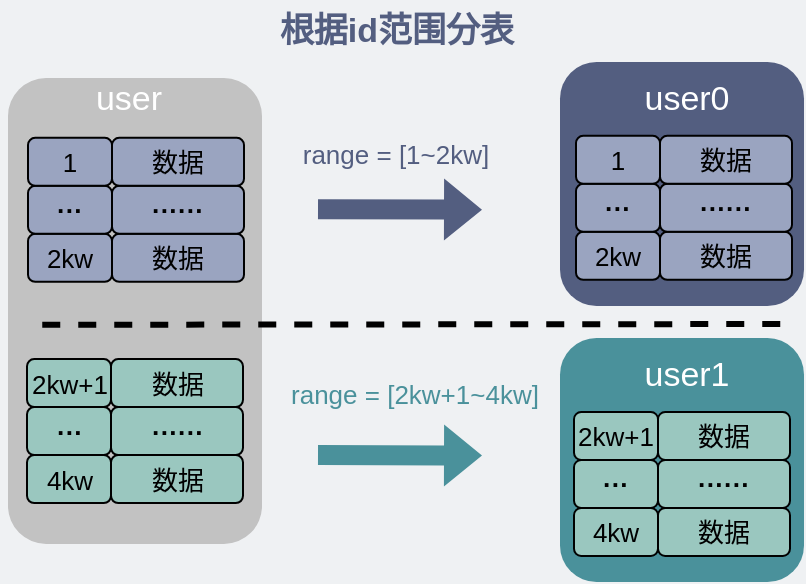 <mxfile version="18.0.5" type="github">
  <diagram id="3228e29e-7158-1315-38df-8450db1d8a1d" name="Page-1">
    <mxGraphModel dx="553" dy="-181" grid="0" gridSize="10" guides="1" tooltips="1" connect="1" arrows="1" fold="1" page="1" pageScale="1" pageWidth="370" pageHeight="220" background="#EFF1F3" math="0" shadow="0">
      <root>
        <mxCell id="0" />
        <mxCell id="1" parent="0" />
        <mxCell id="yyw1uqhGUR_v7xHCsKaX-17" value="&lt;font color=&quot;#ffffff&quot; style=&quot;font-size: 17px;&quot;&gt;&lt;span style=&quot;font-size: 17px;&quot;&gt;&lt;br style=&quot;font-size: 17px;&quot;&gt;&lt;/span&gt;&lt;/font&gt;" style="whiteSpace=wrap;html=1;aspect=fixed;rounded=1;strokeColor=none;fillColor=#535E80;fontSize=17;" parent="1" vertex="1">
          <mxGeometry x="287" y="925" width="122" height="122" as="geometry" />
        </mxCell>
        <mxCell id="yyw1uqhGUR_v7xHCsKaX-19" value="&lt;font color=&quot;#ffffff&quot; style=&quot;font-size: 17px;&quot;&gt;user0&lt;/font&gt;" style="text;html=1;strokeColor=none;fillColor=none;align=center;verticalAlign=middle;whiteSpace=wrap;rounded=0;dashed=1;fontColor=#535E80;fontSize=17;" parent="1" vertex="1">
          <mxGeometry x="323" y="933" width="55" height="22" as="geometry" />
        </mxCell>
        <mxCell id="GSjFHF2CIG4gb6S8epUb-2" value="" style="rounded=1;whiteSpace=wrap;html=1;fillColor=#C2C2C2;strokeColor=none;fontSize=17;" parent="1" vertex="1">
          <mxGeometry x="11" y="933" width="127" height="233" as="geometry" />
        </mxCell>
        <mxCell id="GSjFHF2CIG4gb6S8epUb-7" value="数据" style="rounded=1;whiteSpace=wrap;html=1;fillColor=#9AA4C0;strokeColor=default;fontColor=#000000;align=center;fontSize=13;" parent="1" vertex="1">
          <mxGeometry x="63" y="1010.93" width="66" height="24" as="geometry" />
        </mxCell>
        <mxCell id="GSjFHF2CIG4gb6S8epUb-8" value="&lt;font style=&quot;font-size: 13px;&quot;&gt;2kw&lt;/font&gt;" style="rounded=1;whiteSpace=wrap;html=1;fillColor=#9AA4C0;strokeColor=default;fontColor=#000000;fontSize=13;" parent="1" vertex="1">
          <mxGeometry x="21" y="1010.93" width="42" height="24" as="geometry" />
        </mxCell>
        <mxCell id="GSjFHF2CIG4gb6S8epUb-27" value="&lt;font color=&quot;#ffffff&quot; style=&quot;font-size: 17px;&quot;&gt;user&lt;/font&gt;" style="text;html=1;strokeColor=none;fillColor=none;align=center;verticalAlign=middle;whiteSpace=wrap;rounded=0;dashed=1;fontColor=#535E80;fontSize=17;" parent="1" vertex="1">
          <mxGeometry x="43.5" y="933" width="55" height="22" as="geometry" />
        </mxCell>
        <mxCell id="GSjFHF2CIG4gb6S8epUb-30" value="" style="endArrow=none;dashed=1;html=1;rounded=0;strokeWidth=3;strokeColor=#000000;fontSize=17;" parent="1" edge="1">
          <mxGeometry width="50" height="50" relative="1" as="geometry">
            <mxPoint x="28.13" y="1056.39" as="sourcePoint" />
            <mxPoint x="404" y="1056" as="targetPoint" />
          </mxGeometry>
        </mxCell>
        <mxCell id="GSjFHF2CIG4gb6S8epUb-32" value="&lt;font color=&quot;#535e80&quot;&gt;&lt;span style=&quot;font-size: 17px;&quot;&gt;&lt;b&gt;根据id范围分表&lt;/b&gt;&lt;/span&gt;&lt;/font&gt;" style="text;html=1;strokeColor=none;fillColor=none;align=center;verticalAlign=middle;whiteSpace=wrap;rounded=0;" parent="1" vertex="1">
          <mxGeometry x="143.5" y="894" width="123" height="31" as="geometry" />
        </mxCell>
        <mxCell id="GSjFHF2CIG4gb6S8epUb-42" value="" style="shape=image;html=1;verticalAlign=top;verticalLabelPosition=bottom;labelBackgroundColor=#ffffff;imageAspect=0;aspect=fixed;image=https://cdn1.iconfinder.com/data/icons/ionicons-outline-vol-1/512/cut-outline-128.png;fontSize=13;fontColor=#535E80;fillColor=#4A919B;" parent="1" vertex="1">
          <mxGeometry x="7" y="1043.87" width="26.13" height="26.13" as="geometry" />
        </mxCell>
        <mxCell id="SW3bWeaWtJsJV6UMWV42-2" value="" style="shape=flexArrow;endArrow=classic;html=1;rounded=0;strokeColor=none;fillColor=#4A919B;fontSize=17;" parent="1" edge="1">
          <mxGeometry width="50" height="50" relative="1" as="geometry">
            <mxPoint x="165.5" y="1121.53" as="sourcePoint" />
            <mxPoint x="248.5" y="1121.78" as="targetPoint" />
          </mxGeometry>
        </mxCell>
        <mxCell id="SW3bWeaWtJsJV6UMWV42-4" value="&lt;font color=&quot;#535e80&quot; style=&quot;font-size: 13px;&quot;&gt;range = [1~2kw]&lt;/font&gt;" style="text;html=1;strokeColor=none;fillColor=none;align=center;verticalAlign=middle;whiteSpace=wrap;rounded=0;fontSize=17;" parent="1" vertex="1">
          <mxGeometry x="153" y="950" width="104" height="41" as="geometry" />
        </mxCell>
        <mxCell id="SW3bWeaWtJsJV6UMWV42-5" value="&lt;font color=&quot;#4a919b&quot; style=&quot;font-size: 13px;&quot;&gt;range = [2kw+1~4kw]&lt;/font&gt;" style="text;html=1;strokeColor=none;fillColor=none;align=center;verticalAlign=middle;whiteSpace=wrap;rounded=0;fontSize=17;" parent="1" vertex="1">
          <mxGeometry x="149" y="1073.53" width="131" height="35.47" as="geometry" />
        </mxCell>
        <mxCell id="SW3bWeaWtJsJV6UMWV42-6" value="" style="shape=flexArrow;endArrow=classic;html=1;rounded=0;strokeColor=none;fillColor=#535E80;fontSize=17;" parent="1" edge="1">
          <mxGeometry width="50" height="50" relative="1" as="geometry">
            <mxPoint x="165.5" y="998.57" as="sourcePoint" />
            <mxPoint x="248.5" y="998.82" as="targetPoint" />
          </mxGeometry>
        </mxCell>
        <mxCell id="snNPx92-vVBy3uUKYPBh-11" value="······" style="rounded=1;whiteSpace=wrap;html=1;fillColor=#9AA4C0;strokeColor=default;fontColor=#000000;align=center;fontSize=13;fontStyle=1" vertex="1" parent="1">
          <mxGeometry x="63" y="986.93" width="66" height="24" as="geometry" />
        </mxCell>
        <mxCell id="snNPx92-vVBy3uUKYPBh-12" value="&lt;font style=&quot;font-size: 13px;&quot;&gt;···&lt;/font&gt;" style="rounded=1;whiteSpace=wrap;html=1;fillColor=#9AA4C0;strokeColor=default;fontColor=#000000;fontSize=13;fontStyle=1" vertex="1" parent="1">
          <mxGeometry x="21" y="986.93" width="42" height="24" as="geometry" />
        </mxCell>
        <mxCell id="snNPx92-vVBy3uUKYPBh-13" value="数据" style="rounded=1;whiteSpace=wrap;html=1;fillColor=#9AA4C0;strokeColor=default;fontColor=#000000;align=center;fontSize=13;" vertex="1" parent="1">
          <mxGeometry x="63" y="962.93" width="66" height="24" as="geometry" />
        </mxCell>
        <mxCell id="snNPx92-vVBy3uUKYPBh-14" value="&lt;font style=&quot;font-size: 13px;&quot;&gt;1&lt;/font&gt;" style="rounded=1;whiteSpace=wrap;html=1;fillColor=#9AA4C0;strokeColor=default;fontColor=#000000;fontSize=13;" vertex="1" parent="1">
          <mxGeometry x="21" y="962.93" width="42" height="24" as="geometry" />
        </mxCell>
        <mxCell id="snNPx92-vVBy3uUKYPBh-15" value="数据" style="rounded=1;whiteSpace=wrap;html=1;fillColor=#9AC7BF;strokeColor=default;fontColor=#000000;align=center;fontSize=13;" vertex="1" parent="1">
          <mxGeometry x="62.5" y="1121.53" width="66" height="24" as="geometry" />
        </mxCell>
        <mxCell id="snNPx92-vVBy3uUKYPBh-16" value="&lt;font style=&quot;font-size: 13px;&quot;&gt;4kw&lt;/font&gt;" style="rounded=1;whiteSpace=wrap;html=1;fillColor=#9AC7BF;strokeColor=default;fontColor=#000000;fontSize=13;" vertex="1" parent="1">
          <mxGeometry x="20.5" y="1121.53" width="42" height="24" as="geometry" />
        </mxCell>
        <mxCell id="snNPx92-vVBy3uUKYPBh-17" value="······" style="rounded=1;whiteSpace=wrap;html=1;fillColor=#9AC7BF;strokeColor=default;fontColor=#000000;align=center;fontSize=13;fontStyle=1" vertex="1" parent="1">
          <mxGeometry x="62.5" y="1097.53" width="66" height="24" as="geometry" />
        </mxCell>
        <mxCell id="snNPx92-vVBy3uUKYPBh-18" value="&lt;font style=&quot;font-size: 13px;&quot;&gt;···&lt;/font&gt;" style="rounded=1;whiteSpace=wrap;html=1;fillColor=#9AC7BF;strokeColor=default;fontColor=#000000;fontSize=13;fontStyle=1" vertex="1" parent="1">
          <mxGeometry x="20.5" y="1097.53" width="42" height="24" as="geometry" />
        </mxCell>
        <mxCell id="snNPx92-vVBy3uUKYPBh-19" value="数据" style="rounded=1;whiteSpace=wrap;html=1;fillColor=#9AC7BF;strokeColor=default;fontColor=#000000;align=center;fontSize=13;" vertex="1" parent="1">
          <mxGeometry x="62.5" y="1073.53" width="66" height="24" as="geometry" />
        </mxCell>
        <mxCell id="snNPx92-vVBy3uUKYPBh-20" value="2kw+1" style="rounded=1;whiteSpace=wrap;html=1;fillColor=#9AC7BF;strokeColor=default;fontColor=#000000;fontSize=13;" vertex="1" parent="1">
          <mxGeometry x="20.5" y="1073.53" width="42" height="24" as="geometry" />
        </mxCell>
        <mxCell id="snNPx92-vVBy3uUKYPBh-21" value="数据" style="rounded=1;whiteSpace=wrap;html=1;fillColor=#9AA4C0;strokeColor=default;fontColor=#000000;align=center;fontSize=13;" vertex="1" parent="1">
          <mxGeometry x="337" y="1009.93" width="66" height="24" as="geometry" />
        </mxCell>
        <mxCell id="snNPx92-vVBy3uUKYPBh-22" value="&lt;font style=&quot;font-size: 13px;&quot;&gt;2kw&lt;/font&gt;" style="rounded=1;whiteSpace=wrap;html=1;fillColor=#9AA4C0;strokeColor=default;fontColor=#000000;fontSize=13;" vertex="1" parent="1">
          <mxGeometry x="295" y="1009.93" width="42" height="24" as="geometry" />
        </mxCell>
        <mxCell id="snNPx92-vVBy3uUKYPBh-23" value="······" style="rounded=1;whiteSpace=wrap;html=1;fillColor=#9AA4C0;strokeColor=default;fontColor=#000000;align=center;fontSize=13;fontStyle=1" vertex="1" parent="1">
          <mxGeometry x="337" y="985.93" width="66" height="24" as="geometry" />
        </mxCell>
        <mxCell id="snNPx92-vVBy3uUKYPBh-24" value="&lt;font style=&quot;font-size: 13px;&quot;&gt;···&lt;/font&gt;" style="rounded=1;whiteSpace=wrap;html=1;fillColor=#9AA4C0;strokeColor=default;fontColor=#000000;fontSize=13;fontStyle=1" vertex="1" parent="1">
          <mxGeometry x="295" y="985.93" width="42" height="24" as="geometry" />
        </mxCell>
        <mxCell id="snNPx92-vVBy3uUKYPBh-25" value="数据" style="rounded=1;whiteSpace=wrap;html=1;fillColor=#9AA4C0;strokeColor=default;fontColor=#000000;align=center;fontSize=13;" vertex="1" parent="1">
          <mxGeometry x="337" y="961.93" width="66" height="24" as="geometry" />
        </mxCell>
        <mxCell id="snNPx92-vVBy3uUKYPBh-26" value="&lt;font style=&quot;font-size: 13px;&quot;&gt;1&lt;/font&gt;" style="rounded=1;whiteSpace=wrap;html=1;fillColor=#9AA4C0;strokeColor=default;fontColor=#000000;fontSize=13;" vertex="1" parent="1">
          <mxGeometry x="295" y="961.93" width="42" height="24" as="geometry" />
        </mxCell>
        <mxCell id="snNPx92-vVBy3uUKYPBh-27" value="&lt;font color=&quot;#ffffff&quot; style=&quot;font-size: 17px;&quot;&gt;&lt;span style=&quot;font-size: 17px;&quot;&gt;&lt;br style=&quot;font-size: 17px;&quot;&gt;&lt;/span&gt;&lt;/font&gt;" style="whiteSpace=wrap;html=1;aspect=fixed;rounded=1;strokeColor=none;fillColor=#4A919B;fontSize=17;" vertex="1" parent="1">
          <mxGeometry x="287" y="1063" width="122" height="122" as="geometry" />
        </mxCell>
        <mxCell id="snNPx92-vVBy3uUKYPBh-28" value="&lt;font color=&quot;#ffffff&quot; style=&quot;font-size: 17px;&quot;&gt;user1&lt;/font&gt;" style="text;html=1;strokeColor=none;fillColor=none;align=center;verticalAlign=middle;whiteSpace=wrap;rounded=0;dashed=1;fontColor=#535E80;fontSize=17;" vertex="1" parent="1">
          <mxGeometry x="323" y="1071" width="55" height="22" as="geometry" />
        </mxCell>
        <mxCell id="snNPx92-vVBy3uUKYPBh-35" value="数据" style="rounded=1;whiteSpace=wrap;html=1;fillColor=#9AC7BF;strokeColor=default;fontColor=#000000;align=center;fontSize=13;" vertex="1" parent="1">
          <mxGeometry x="336" y="1148" width="66" height="24" as="geometry" />
        </mxCell>
        <mxCell id="snNPx92-vVBy3uUKYPBh-36" value="&lt;font style=&quot;font-size: 13px;&quot;&gt;4kw&lt;/font&gt;" style="rounded=1;whiteSpace=wrap;html=1;fillColor=#9AC7BF;strokeColor=default;fontColor=#000000;fontSize=13;" vertex="1" parent="1">
          <mxGeometry x="294" y="1148" width="42" height="24" as="geometry" />
        </mxCell>
        <mxCell id="snNPx92-vVBy3uUKYPBh-37" value="······" style="rounded=1;whiteSpace=wrap;html=1;fillColor=#9AC7BF;strokeColor=default;fontColor=#000000;align=center;fontSize=13;fontStyle=1" vertex="1" parent="1">
          <mxGeometry x="336" y="1124" width="66" height="24" as="geometry" />
        </mxCell>
        <mxCell id="snNPx92-vVBy3uUKYPBh-38" value="&lt;font style=&quot;font-size: 13px;&quot;&gt;···&lt;/font&gt;" style="rounded=1;whiteSpace=wrap;html=1;fillColor=#9AC7BF;strokeColor=default;fontColor=#000000;fontSize=13;fontStyle=1" vertex="1" parent="1">
          <mxGeometry x="294" y="1124" width="42" height="24" as="geometry" />
        </mxCell>
        <mxCell id="snNPx92-vVBy3uUKYPBh-39" value="数据" style="rounded=1;whiteSpace=wrap;html=1;fillColor=#9AC7BF;strokeColor=default;fontColor=#000000;align=center;fontSize=13;" vertex="1" parent="1">
          <mxGeometry x="336" y="1100" width="66" height="24" as="geometry" />
        </mxCell>
        <mxCell id="snNPx92-vVBy3uUKYPBh-40" value="2kw+1" style="rounded=1;whiteSpace=wrap;html=1;fillColor=#9AC7BF;strokeColor=default;fontColor=#000000;fontSize=13;" vertex="1" parent="1">
          <mxGeometry x="294" y="1100" width="42" height="24" as="geometry" />
        </mxCell>
      </root>
    </mxGraphModel>
  </diagram>
</mxfile>
